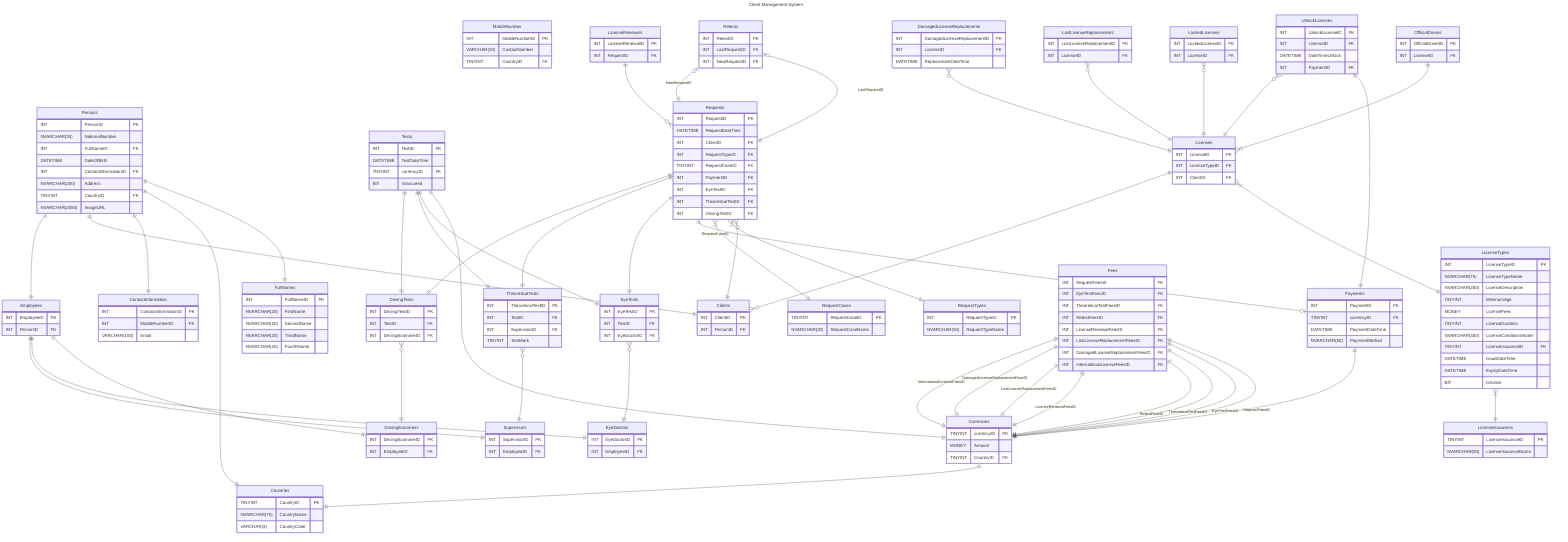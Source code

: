 ---
title: Client Management System
---
erDiagram
    Persons {
        INT PersonID PK
        NVARCHAR(30) NationalNumber
        INT FullNameID FK
        DATETIME DateOfBirth
        INT ContactInformationID FK
        NVARCHAR(200) Address
        TINYINT CountryID FK
        NVARCHAR(2083) ImageURL
    }
    FullNames {
        INT FullNameID PK
        NVARCHAR(20) FirstName
        NVARCHAR(20) SecondName
        NVARCHAR(20) ThirdName
        NVARCHAR(20) FourthName
    }
    Countries {
        TINYINT CountryID PK
        NVARCHAR(75) CountryName
        VARCHAR(3) CountryCode
    }
    MobileNumber {
        INT MobileNumberID PK
        VARCHAR(20) ContactNumber
        TINYINT CountryID FK
    }
    ContactInformation {
        INT ContactInformationID PK
        INT MobileNumberID FK
        VARCHAR(100) Email
    }
    Clients {
        INT ClientID PK
        INT PersonID FK
    }
    Employees {
        INT EmployeeID PK
        INT PersonID FK
    }
    EyeDoctors {
        INT EyeDoctorID PK
        INT EmployeeID FK
    }
    Supervisors {
        INT SupervisorID PK
        INT EmployeeID FK
    }
    DrivingExaminers {
        INT DrivingExaminerID PK
        INT EmployeeID FK
    }
    Currencies {
        TINYINT currencyID PK
        MONEY Amount
        TINYINT CountryID FK
    }
    Tests {
        INT TestID PK
        DATETIME TestDateTime
        TINYINT currencyID FK
        BIT IsSucceed
    }
    EyeTests {
        INT EyeTestID PK
        INT TestID FK
        INT EyeDoctorID FK
    }
    TheoreticalTests {
        INT TheoreticalTestID PK
        INT TestID FK
        INT SupervisorID FK
        TINYINT TestMark
    }
    DrivingTests {
        INT DrivingTestID PK
        INT TestID FK
        INT DrivingExaminerID FK
    }
    RequestTypes {
        INT RequestTypeID PK
        NVARCHAR(50) RequestTypeName
    }
    RequestCases {
        TINYINT RequestCaseID PK
        NVARCHAR(20) RequestCaseName
    }
    Payments {
        INT PaymentID PK
        TINYINT currencyID FK
        DATETIME PaymentDateTime
        NVARCHAR(50) PaymentMethod
    }
    Requests {
        INT RequestID PK
        DATETIME RequestDateTime
        INT ClientID FK
        INT RequestTypeID FK
        TINYINT RequestCaseID FK
        INT PaymentID FK
        INT EyeTestID FK
        INT TheoreticalTestID FK
        INT DrivingTestID FK
    }
    LicenseIssuances {
        TINYINT LicenseIssuanceID PK
        NVARCHAR(50) LicenseIssuanceName
    }
    LicenseTypes {
        INT LicenseTypeID PK
        NVARCHAR(75) LicenseTypeName
        NVARCHAR(200) LicenseDescription
        TINYINT MinimumAge
        MONEY LicenseFees
        TINYINT LicenseDuration
        NVARCHAR(300) LicenseConditionsNotes
        TINYINT LicenseIssuanceID FK
        DATETIME IssueDateTime
        DATETIME ExpiryDateTime
        BIT IsActive
    }
    Licenses {
        INT LicenseID PK
        INT LicenseTypeID FK
        INT ClientID FK
    }
    Retests {
        INT RetestID PK
        INT LastRequestID FK
        INT NewRequestID FK
    }
    OfficialDrivers {
        INT OfficialDriverID PK
        INT LicenseID FK
    }
    LicenseRenewals {
        INT LicenseRenewalID PK
        INT RequestID FK
    }
    LockedLicenses {
        INT LockedLicenseID PK
        INT LicenseID FK
    }
    UnlockLicenses {
        INT UnlockLicenseID PK
        INT LicenseID FK
        DATETIME DateTimeUnlock
        INT PaymentID FK
    }
    LostLicenseReplacements {
        INT LostLicenseReplacementID PK
        INT LicenseID FK
    }
    DamagedLicenseReplacements {
        INT DamagedLicenseReplacementID PK
        INT LicenseID FK
        DATETIME ReplacementDateTime
    }
    Fees {
        INT RequestFeesID FK
        INT EyeTestFeesID FK
        INT TheoreticalTestFeesID FK
        INT RetestFeesID FK
        INT LicenseRenewalFeesID FK
        INT LostLicenseReplacementFeesID FK
        INT DamagedLicenseReplacementFeesID FK
        INT InternationalLicenseFeesID FK
    }

    Persons ||--|| FullNames: ""
    Persons ||--|| Countries: ""
    Persons ||--|| ContactInformation: ""
    Persons ||--|| Clients: ""
    Persons ||--|| Employees: ""
    Employees ||--|| DrivingExaminers: ""
    Employees ||--|| EyeDoctors: ""
    Employees ||--|| Supervisors: ""
    Tests ||--|| Currencies: ""
    Currencies ||--|| Countries: ""
    Tests ||--|| EyeTests: ""
    EyeTests }o--|| EyeDoctors: ""
    Tests ||--|| TheoreticalTests: ""
    TheoreticalTests }o--|| Supervisors: ""
    Tests ||--|| DrivingTests: ""
    DrivingTests }o--|| DrivingExaminers: ""
    Requests }o--|| Clients: ""
    Requests }|--|| RequestTypes: ""
    Requests }|--|| RequestCases: "RequestCaseID"
    Payments ||--|| Currencies: ""
    Requests ||--o| Payments: ""
    Requests ||--|| EyeTests: ""
    Requests ||--|| TheoreticalTests: ""
    Requests ||--|| DrivingTests: ""
    Licenses }|--|| LicenseTypes: ""
    Licenses ||--o{ Clients: ""
    LicenseTypes }|--|| LicenseIssuances: ""
    Retests |o--|| Requests: "LastRequestID"
    Retests |o--|| Requests: "NewRequestID"
    OfficialDrivers ||--|{ Licenses: ""
    LicenseRenewals ||--o{ Requests: ""
    LockedLicenses }o--|| Licenses: ""
    UnlockLicenses ||--|| Payments: ""
    UnlockLicenses }o--|| Licenses: ""
    LostLicenseReplacements }o--|| Licenses: ""
    DamagedLicenseReplacements }o--|| Licenses: ""
    Fees ||--|| Currencies: "RequestFeesID"
    Fees ||--|| Currencies: "EyeTestFeesID"
    Fees ||--|| Currencies: "TheoreticalTestFeesID"
    Fees ||--|| Currencies: "RetestFeesID"
    Fees ||--|| Currencies: "LicenseRenewalFeesID"
    Fees ||--|| Currencies: "LostLicenseReplacementFeesID"
    Fees ||--|| Currencies: "DamagedLicenseReplacementFeesID"
    Fees ||--|| Currencies: "InternationalLicenseFeesID"